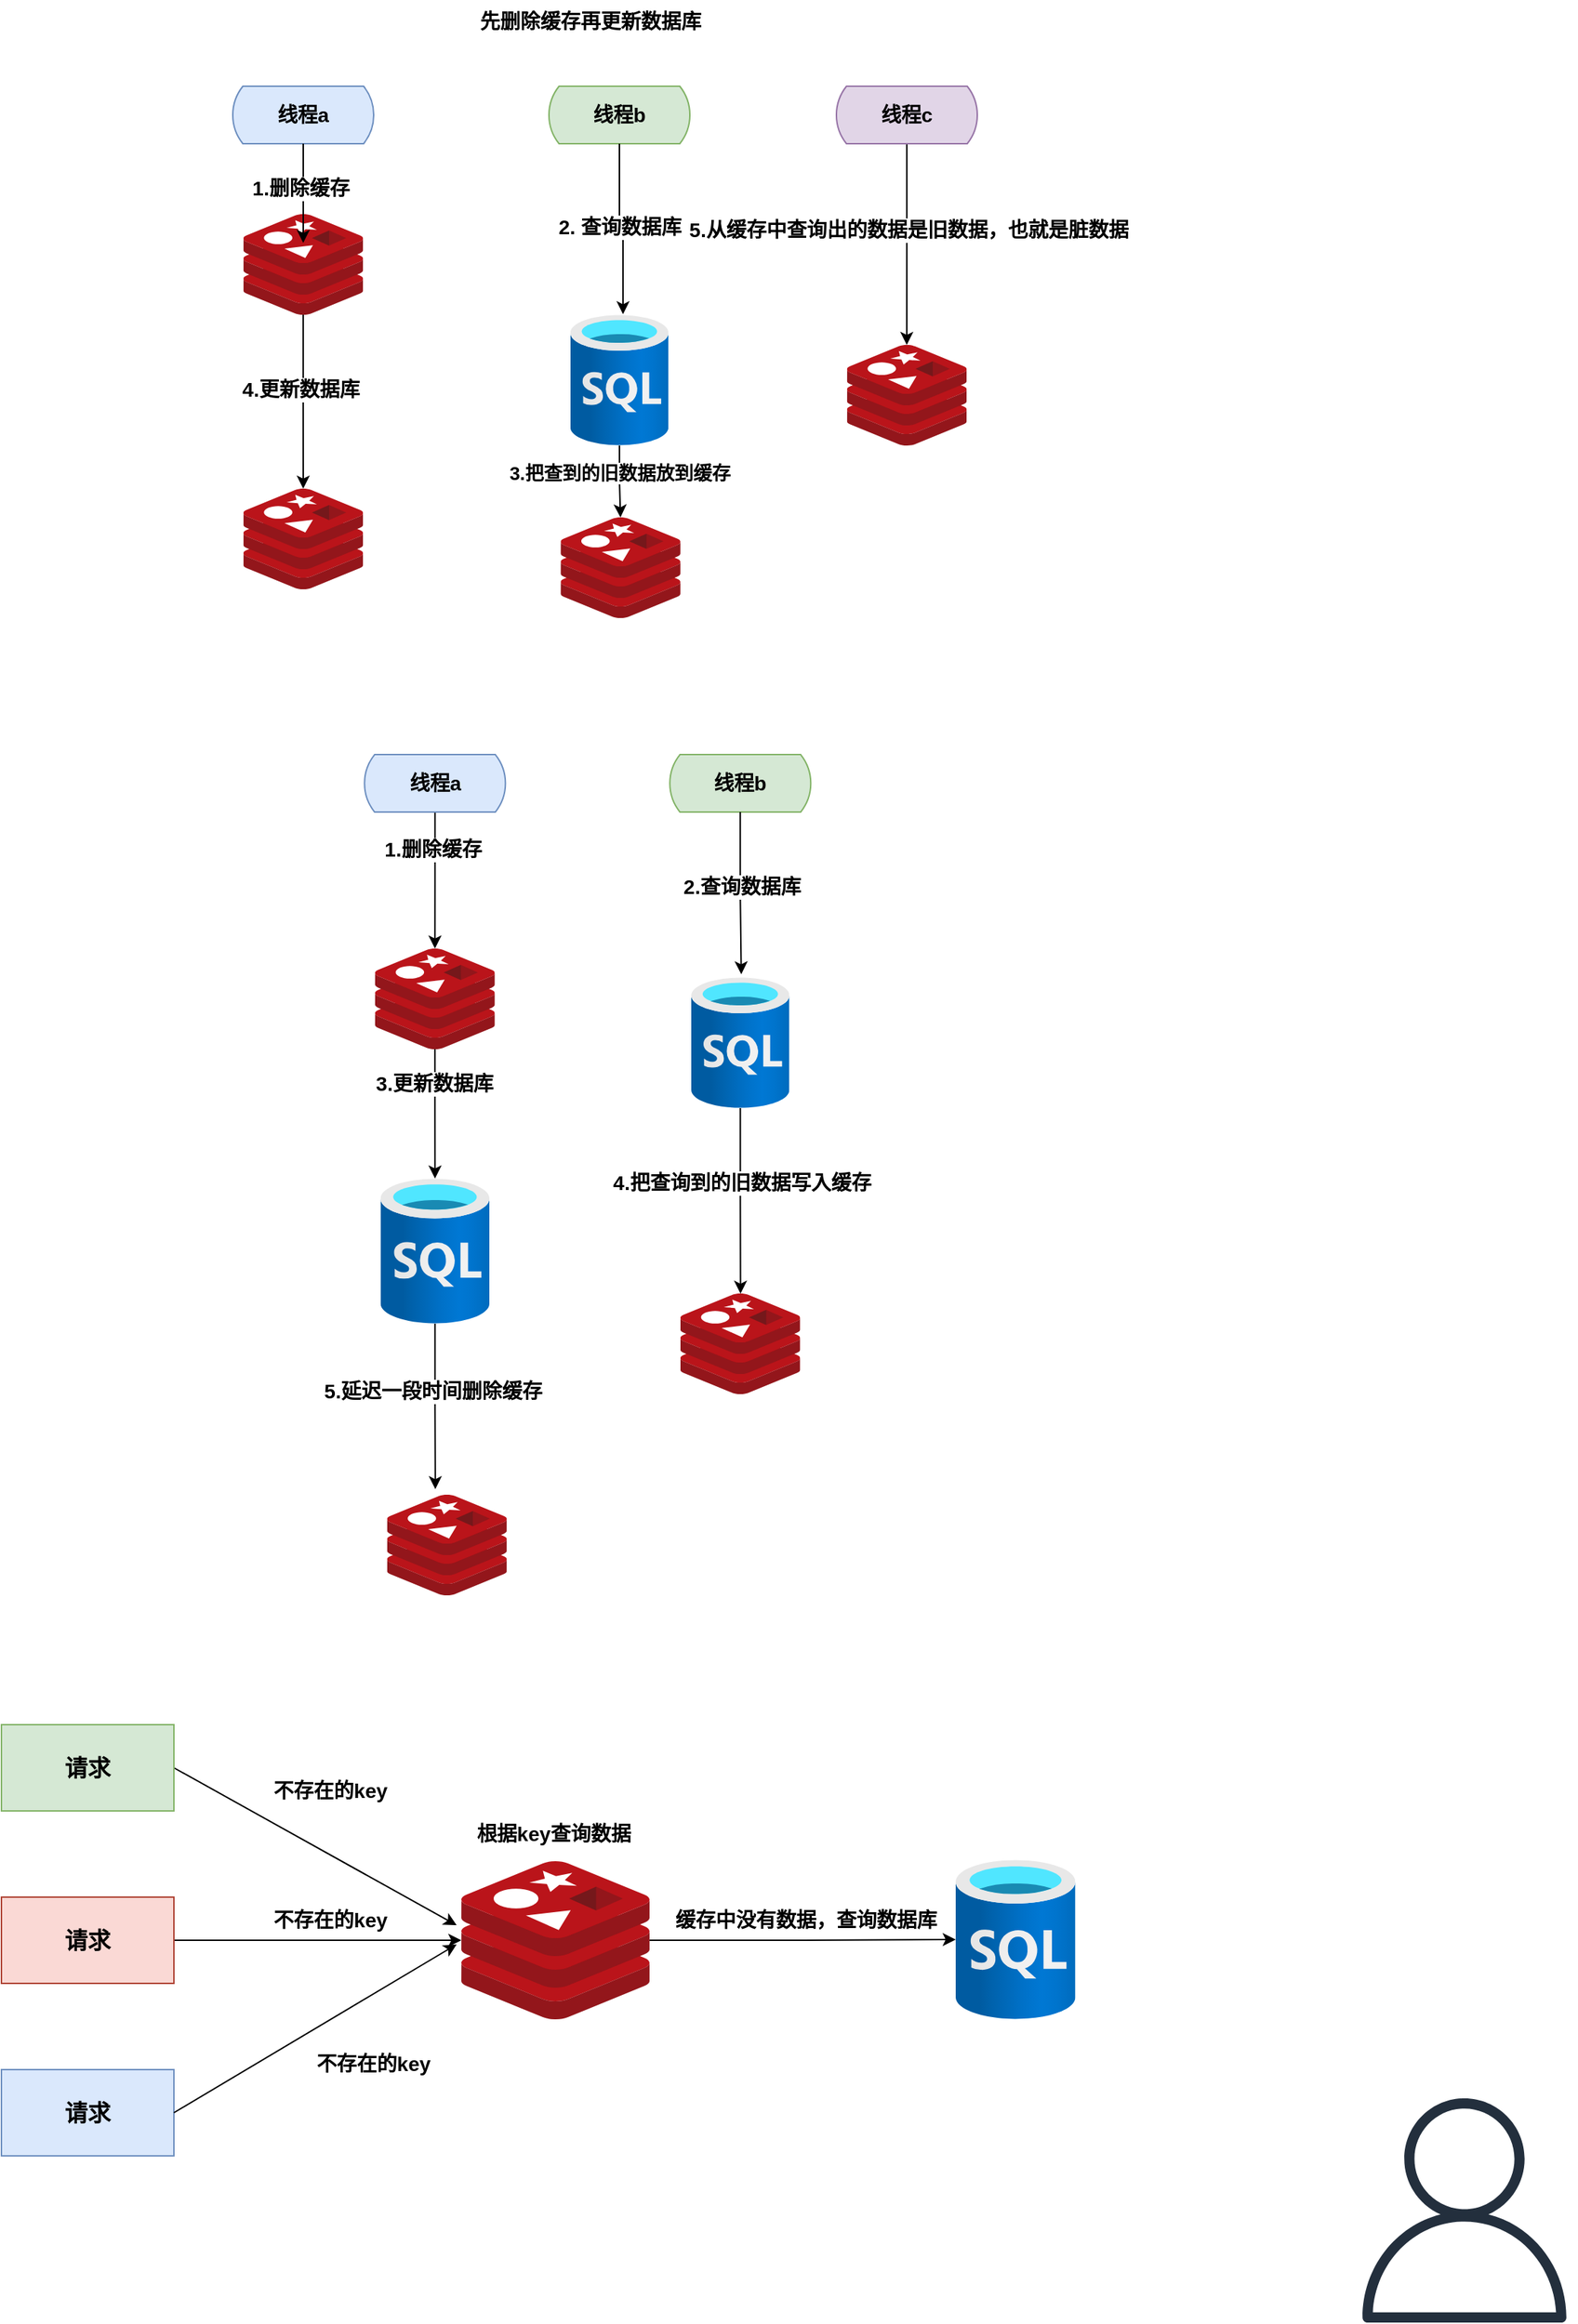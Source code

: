 <mxfile version="24.7.7" pages="2">
  <diagram name="缓存异常" id="L-yS8eXxWB2dS6Ozm62J">
    <mxGraphModel dx="868" dy="446" grid="1" gridSize="20" guides="1" tooltips="1" connect="1" arrows="1" fold="1" page="1" pageScale="1" pageWidth="827" pageHeight="1169" math="0" shadow="0">
      <root>
        <mxCell id="0" />
        <mxCell id="1" parent="0" />
        <mxCell id="fTpePGI21QQN22HlX_Q2-1" value="" style="image;sketch=0;aspect=fixed;html=1;points=[];align=center;fontSize=14;image=img/lib/mscae/Cache_Redis_Product.svg;fontStyle=1" vertex="1" parent="1">
          <mxGeometry x="188.33" y="189" width="83.33" height="70" as="geometry" />
        </mxCell>
        <mxCell id="fTpePGI21QQN22HlX_Q2-8" value="线程a" style="html=1;dashed=0;whiteSpace=wrap;shape=mxgraph.dfd.loop;fillColor=#dae8fc;strokeColor=#6c8ebf;fontSize=14;fontStyle=1" vertex="1" parent="1">
          <mxGeometry x="180" y="100" width="100" height="40" as="geometry" />
        </mxCell>
        <mxCell id="fTpePGI21QQN22HlX_Q2-9" value="线程b" style="html=1;dashed=0;whiteSpace=wrap;shape=mxgraph.dfd.loop;fillColor=#d5e8d4;strokeColor=#82b366;fontSize=14;fontStyle=1" vertex="1" parent="1">
          <mxGeometry x="400" y="100" width="100" height="40" as="geometry" />
        </mxCell>
        <mxCell id="fTpePGI21QQN22HlX_Q2-10" style="edgeStyle=orthogonalEdgeStyle;rounded=0;orthogonalLoop=1;jettySize=auto;html=1;entryX=0.5;entryY=0.286;entryDx=0;entryDy=0;entryPerimeter=0;fontSize=14;fontStyle=1" edge="1" parent="1" source="fTpePGI21QQN22HlX_Q2-8" target="fTpePGI21QQN22HlX_Q2-1">
          <mxGeometry relative="1" as="geometry" />
        </mxCell>
        <mxCell id="fTpePGI21QQN22HlX_Q2-11" value="1.删除缓存" style="edgeLabel;html=1;align=center;verticalAlign=middle;resizable=0;points=[];fontSize=14;fontStyle=1" vertex="1" connectable="0" parent="fTpePGI21QQN22HlX_Q2-10">
          <mxGeometry x="-0.115" y="-2" relative="1" as="geometry">
            <mxPoint as="offset" />
          </mxGeometry>
        </mxCell>
        <mxCell id="fTpePGI21QQN22HlX_Q2-54" style="edgeStyle=orthogonalEdgeStyle;rounded=0;orthogonalLoop=1;jettySize=auto;html=1;" edge="1" parent="1" source="fTpePGI21QQN22HlX_Q2-12" target="fTpePGI21QQN22HlX_Q2-53">
          <mxGeometry relative="1" as="geometry" />
        </mxCell>
        <mxCell id="fTpePGI21QQN22HlX_Q2-55" value="&lt;b&gt;&lt;font style=&quot;font-size: 13px;&quot;&gt;3.把查到的旧数据放到缓存&lt;/font&gt;&lt;/b&gt;" style="edgeLabel;html=1;align=center;verticalAlign=middle;resizable=0;points=[];" vertex="1" connectable="0" parent="fTpePGI21QQN22HlX_Q2-54">
          <mxGeometry x="-0.271" relative="1" as="geometry">
            <mxPoint as="offset" />
          </mxGeometry>
        </mxCell>
        <mxCell id="fTpePGI21QQN22HlX_Q2-12" value="" style="image;aspect=fixed;html=1;points=[];align=center;fontSize=14;image=img/lib/azure2/databases/SQL_Database.svg;fontStyle=1" vertex="1" parent="1">
          <mxGeometry x="415.87" y="259" width="68.25" height="91" as="geometry" />
        </mxCell>
        <mxCell id="fTpePGI21QQN22HlX_Q2-14" style="edgeStyle=orthogonalEdgeStyle;rounded=0;orthogonalLoop=1;jettySize=auto;html=1;entryX=0.537;entryY=-0.004;entryDx=0;entryDy=0;entryPerimeter=0;fontSize=14;fontStyle=1" edge="1" parent="1" source="fTpePGI21QQN22HlX_Q2-9" target="fTpePGI21QQN22HlX_Q2-12">
          <mxGeometry relative="1" as="geometry" />
        </mxCell>
        <mxCell id="fTpePGI21QQN22HlX_Q2-15" value="2. 查询数据库" style="edgeLabel;html=1;align=center;verticalAlign=middle;resizable=0;points=[];fontSize=14;fontStyle=1" vertex="1" connectable="0" parent="fTpePGI21QQN22HlX_Q2-14">
          <mxGeometry x="-0.096" y="3" relative="1" as="geometry">
            <mxPoint x="-3" y="3" as="offset" />
          </mxGeometry>
        </mxCell>
        <mxCell id="fTpePGI21QQN22HlX_Q2-18" value="" style="image;sketch=0;aspect=fixed;html=1;points=[];align=center;fontSize=14;image=img/lib/mscae/Cache_Redis_Product.svg;fontStyle=1" vertex="1" parent="1">
          <mxGeometry x="188.33" y="380" width="83.33" height="70" as="geometry" />
        </mxCell>
        <mxCell id="fTpePGI21QQN22HlX_Q2-19" style="edgeStyle=orthogonalEdgeStyle;rounded=0;orthogonalLoop=1;jettySize=auto;html=1;entryX=0.5;entryY=0;entryDx=0;entryDy=0;entryPerimeter=0;fontSize=14;fontStyle=1" edge="1" parent="1" source="fTpePGI21QQN22HlX_Q2-1" target="fTpePGI21QQN22HlX_Q2-18">
          <mxGeometry relative="1" as="geometry" />
        </mxCell>
        <mxCell id="fTpePGI21QQN22HlX_Q2-20" value="4.更新数据库" style="edgeLabel;html=1;align=center;verticalAlign=middle;resizable=0;points=[];fontSize=14;fontStyle=1" vertex="1" connectable="0" parent="fTpePGI21QQN22HlX_Q2-19">
          <mxGeometry x="-0.147" y="-2" relative="1" as="geometry">
            <mxPoint as="offset" />
          </mxGeometry>
        </mxCell>
        <mxCell id="fTpePGI21QQN22HlX_Q2-21" value="&lt;span style=&quot;font-size: 14px;&quot;&gt;&lt;font style=&quot;font-size: 14px;&quot;&gt;先删除缓存再更新数据库&lt;/font&gt;&lt;/span&gt;" style="text;html=1;align=center;verticalAlign=middle;whiteSpace=wrap;rounded=0;fontSize=14;fontStyle=1" vertex="1" parent="1">
          <mxGeometry x="320" y="40" width="220" height="30" as="geometry" />
        </mxCell>
        <mxCell id="fTpePGI21QQN22HlX_Q2-26" style="edgeStyle=orthogonalEdgeStyle;rounded=0;orthogonalLoop=1;jettySize=auto;html=1;fontSize=14;fontStyle=1" edge="1" parent="1" source="fTpePGI21QQN22HlX_Q2-22" target="fTpePGI21QQN22HlX_Q2-25">
          <mxGeometry relative="1" as="geometry" />
        </mxCell>
        <mxCell id="fTpePGI21QQN22HlX_Q2-27" value="5.从缓存中查询出的数据是旧数据，也就是脏数据" style="edgeLabel;html=1;align=center;verticalAlign=middle;resizable=0;points=[];fontSize=14;fontStyle=1" vertex="1" connectable="0" parent="fTpePGI21QQN22HlX_Q2-26">
          <mxGeometry x="-0.144" y="1" relative="1" as="geometry">
            <mxPoint as="offset" />
          </mxGeometry>
        </mxCell>
        <mxCell id="fTpePGI21QQN22HlX_Q2-22" value="线程c" style="html=1;dashed=0;whiteSpace=wrap;shape=mxgraph.dfd.loop;fillColor=#e1d5e7;strokeColor=#9673a6;fontSize=14;fontStyle=1" vertex="1" parent="1">
          <mxGeometry x="600" y="100" width="100" height="40" as="geometry" />
        </mxCell>
        <mxCell id="fTpePGI21QQN22HlX_Q2-25" value="" style="image;sketch=0;aspect=fixed;html=1;points=[];align=center;fontSize=14;image=img/lib/mscae/Cache_Redis_Product.svg;fontStyle=1" vertex="1" parent="1">
          <mxGeometry x="608.33" y="280" width="83.33" height="70" as="geometry" />
        </mxCell>
        <mxCell id="fTpePGI21QQN22HlX_Q2-30" style="edgeStyle=orthogonalEdgeStyle;rounded=0;orthogonalLoop=1;jettySize=auto;html=1;fontSize=14;fontStyle=1" edge="1" parent="1" source="fTpePGI21QQN22HlX_Q2-28" target="fTpePGI21QQN22HlX_Q2-29">
          <mxGeometry relative="1" as="geometry" />
        </mxCell>
        <mxCell id="fTpePGI21QQN22HlX_Q2-31" value="1.删除缓存" style="edgeLabel;html=1;align=center;verticalAlign=middle;resizable=0;points=[];fontSize=14;fontStyle=1" vertex="1" connectable="0" parent="fTpePGI21QQN22HlX_Q2-30">
          <mxGeometry x="-0.465" y="-2" relative="1" as="geometry">
            <mxPoint as="offset" />
          </mxGeometry>
        </mxCell>
        <mxCell id="fTpePGI21QQN22HlX_Q2-28" value="线程a" style="html=1;dashed=0;whiteSpace=wrap;shape=mxgraph.dfd.loop;fillColor=#dae8fc;strokeColor=#6c8ebf;fontSize=14;fontStyle=1" vertex="1" parent="1">
          <mxGeometry x="271.66" y="565" width="100" height="40" as="geometry" />
        </mxCell>
        <mxCell id="fTpePGI21QQN22HlX_Q2-47" style="edgeStyle=orthogonalEdgeStyle;rounded=0;orthogonalLoop=1;jettySize=auto;html=1;fontSize=14;fontStyle=1" edge="1" parent="1" source="fTpePGI21QQN22HlX_Q2-29" target="fTpePGI21QQN22HlX_Q2-45">
          <mxGeometry relative="1" as="geometry" />
        </mxCell>
        <mxCell id="fTpePGI21QQN22HlX_Q2-48" value="3.更新数据库" style="edgeLabel;html=1;align=center;verticalAlign=middle;resizable=0;points=[];fontSize=14;fontStyle=1" vertex="1" connectable="0" parent="fTpePGI21QQN22HlX_Q2-47">
          <mxGeometry x="-0.481" y="-1" relative="1" as="geometry">
            <mxPoint as="offset" />
          </mxGeometry>
        </mxCell>
        <mxCell id="fTpePGI21QQN22HlX_Q2-29" value="" style="image;sketch=0;aspect=fixed;html=1;points=[];align=center;fontSize=14;image=img/lib/mscae/Cache_Redis_Product.svg;fontStyle=1" vertex="1" parent="1">
          <mxGeometry x="279.99" y="700" width="83.33" height="70" as="geometry" />
        </mxCell>
        <mxCell id="fTpePGI21QQN22HlX_Q2-32" value="线程b" style="html=1;dashed=0;whiteSpace=wrap;shape=mxgraph.dfd.loop;fillColor=#d5e8d4;strokeColor=#82b366;fontSize=14;fontStyle=1" vertex="1" parent="1">
          <mxGeometry x="484.12" y="565" width="100" height="40" as="geometry" />
        </mxCell>
        <mxCell id="fTpePGI21QQN22HlX_Q2-36" value="" style="image;aspect=fixed;html=1;points=[];align=center;fontSize=14;image=img/lib/azure2/databases/SQL_Database.svg;fontStyle=1" vertex="1" parent="1">
          <mxGeometry x="500" y="720" width="68.25" height="91" as="geometry" />
        </mxCell>
        <mxCell id="fTpePGI21QQN22HlX_Q2-39" style="edgeStyle=orthogonalEdgeStyle;rounded=0;orthogonalLoop=1;jettySize=auto;html=1;entryX=0.51;entryY=-0.023;entryDx=0;entryDy=0;entryPerimeter=0;fontSize=14;fontStyle=1" edge="1" parent="1" source="fTpePGI21QQN22HlX_Q2-32" target="fTpePGI21QQN22HlX_Q2-36">
          <mxGeometry relative="1" as="geometry" />
        </mxCell>
        <mxCell id="fTpePGI21QQN22HlX_Q2-40" value="2.查询数据库" style="edgeLabel;html=1;align=center;verticalAlign=middle;resizable=0;points=[];fontSize=14;fontStyle=1" vertex="1" connectable="0" parent="fTpePGI21QQN22HlX_Q2-39">
          <mxGeometry x="-0.088" y="1" relative="1" as="geometry">
            <mxPoint as="offset" />
          </mxGeometry>
        </mxCell>
        <mxCell id="fTpePGI21QQN22HlX_Q2-41" value="" style="image;sketch=0;aspect=fixed;html=1;points=[];align=center;fontSize=14;image=img/lib/mscae/Cache_Redis_Product.svg;fontStyle=1" vertex="1" parent="1">
          <mxGeometry x="492.45" y="940" width="83.33" height="70" as="geometry" />
        </mxCell>
        <mxCell id="fTpePGI21QQN22HlX_Q2-42" style="edgeStyle=orthogonalEdgeStyle;rounded=0;orthogonalLoop=1;jettySize=auto;html=1;entryX=0.502;entryY=0.002;entryDx=0;entryDy=0;entryPerimeter=0;fontSize=14;fontStyle=1" edge="1" parent="1" source="fTpePGI21QQN22HlX_Q2-36" target="fTpePGI21QQN22HlX_Q2-41">
          <mxGeometry relative="1" as="geometry" />
        </mxCell>
        <mxCell id="fTpePGI21QQN22HlX_Q2-43" value="4.把查询到的旧数据写入缓存" style="edgeLabel;html=1;align=center;verticalAlign=middle;resizable=0;points=[];fontSize=14;fontStyle=1" vertex="1" connectable="0" parent="fTpePGI21QQN22HlX_Q2-42">
          <mxGeometry x="-0.196" y="2" relative="1" as="geometry">
            <mxPoint x="-1" as="offset" />
          </mxGeometry>
        </mxCell>
        <mxCell id="fTpePGI21QQN22HlX_Q2-45" value="" style="image;aspect=fixed;html=1;points=[];align=center;fontSize=14;image=img/lib/azure2/databases/SQL_Database.svg;fontStyle=1" vertex="1" parent="1">
          <mxGeometry x="283.79" y="860" width="75.75" height="101" as="geometry" />
        </mxCell>
        <mxCell id="fTpePGI21QQN22HlX_Q2-50" value="" style="image;sketch=0;aspect=fixed;html=1;points=[];align=center;fontSize=14;image=img/lib/mscae/Cache_Redis_Product.svg;fontStyle=1" vertex="1" parent="1">
          <mxGeometry x="288.33" y="1080" width="83.33" height="70" as="geometry" />
        </mxCell>
        <mxCell id="fTpePGI21QQN22HlX_Q2-51" style="edgeStyle=orthogonalEdgeStyle;rounded=0;orthogonalLoop=1;jettySize=auto;html=1;entryX=0.403;entryY=-0.055;entryDx=0;entryDy=0;entryPerimeter=0;fontSize=14;fontStyle=1" edge="1" parent="1" source="fTpePGI21QQN22HlX_Q2-45" target="fTpePGI21QQN22HlX_Q2-50">
          <mxGeometry relative="1" as="geometry" />
        </mxCell>
        <mxCell id="fTpePGI21QQN22HlX_Q2-52" value="5.延迟一段时间删除缓存" style="edgeLabel;html=1;align=center;verticalAlign=middle;resizable=0;points=[];fontSize=14;fontStyle=1" vertex="1" connectable="0" parent="fTpePGI21QQN22HlX_Q2-51">
          <mxGeometry x="-0.209" y="-2" relative="1" as="geometry">
            <mxPoint y="1" as="offset" />
          </mxGeometry>
        </mxCell>
        <mxCell id="fTpePGI21QQN22HlX_Q2-53" value="" style="image;sketch=0;aspect=fixed;html=1;points=[];align=center;fontSize=14;image=img/lib/mscae/Cache_Redis_Product.svg;fontStyle=1" vertex="1" parent="1">
          <mxGeometry x="409.12" y="400" width="83.33" height="70" as="geometry" />
        </mxCell>
        <mxCell id="fTpePGI21QQN22HlX_Q2-73" style="rounded=0;orthogonalLoop=1;jettySize=auto;html=1;entryX=-0.025;entryY=0.405;entryDx=0;entryDy=0;entryPerimeter=0;exitX=1;exitY=0.5;exitDx=0;exitDy=0;" edge="1" parent="1" source="fTpePGI21QQN22HlX_Q2-56" target="fTpePGI21QQN22HlX_Q2-59">
          <mxGeometry relative="1" as="geometry" />
        </mxCell>
        <mxCell id="fTpePGI21QQN22HlX_Q2-56" value="&lt;span style=&quot;font-size: 16px;&quot;&gt;&lt;b&gt;请求&lt;/b&gt;&lt;/span&gt;" style="rounded=0;whiteSpace=wrap;html=1;fillColor=#d5e8d4;strokeColor=#82b366;" vertex="1" parent="1">
          <mxGeometry x="20" y="1240" width="120" height="60" as="geometry" />
        </mxCell>
        <mxCell id="fTpePGI21QQN22HlX_Q2-61" style="edgeStyle=orthogonalEdgeStyle;rounded=0;orthogonalLoop=1;jettySize=auto;html=1;" edge="1" parent="1" source="fTpePGI21QQN22HlX_Q2-57" target="fTpePGI21QQN22HlX_Q2-59">
          <mxGeometry relative="1" as="geometry" />
        </mxCell>
        <mxCell id="fTpePGI21QQN22HlX_Q2-57" value="&lt;span style=&quot;font-size: 16px;&quot;&gt;&lt;b&gt;请求&lt;/b&gt;&lt;/span&gt;" style="rounded=0;whiteSpace=wrap;html=1;fillColor=#fad9d5;strokeColor=#ae4132;" vertex="1" parent="1">
          <mxGeometry x="20" y="1360" width="120" height="60" as="geometry" />
        </mxCell>
        <mxCell id="fTpePGI21QQN22HlX_Q2-58" value="&lt;span style=&quot;font-size: 16px;&quot;&gt;&lt;b&gt;请求&lt;/b&gt;&lt;/span&gt;" style="rounded=0;whiteSpace=wrap;html=1;fillColor=#dae8fc;strokeColor=#6c8ebf;" vertex="1" parent="1">
          <mxGeometry x="20" y="1480" width="120" height="60" as="geometry" />
        </mxCell>
        <mxCell id="fTpePGI21QQN22HlX_Q2-78" style="edgeStyle=orthogonalEdgeStyle;rounded=0;orthogonalLoop=1;jettySize=auto;html=1;" edge="1" parent="1" source="fTpePGI21QQN22HlX_Q2-59" target="fTpePGI21QQN22HlX_Q2-76">
          <mxGeometry relative="1" as="geometry" />
        </mxCell>
        <mxCell id="fTpePGI21QQN22HlX_Q2-59" value="" style="image;sketch=0;aspect=fixed;html=1;points=[];align=center;fontSize=12;image=img/lib/mscae/Cache_Redis_Product.svg;" vertex="1" parent="1">
          <mxGeometry x="340" y="1335" width="130.96" height="110" as="geometry" />
        </mxCell>
        <mxCell id="fTpePGI21QQN22HlX_Q2-67" style="rounded=0;orthogonalLoop=1;jettySize=auto;html=1;entryX=-0.025;entryY=0.526;entryDx=0;entryDy=0;entryPerimeter=0;exitX=1;exitY=0.5;exitDx=0;exitDy=0;" edge="1" parent="1" source="fTpePGI21QQN22HlX_Q2-58" target="fTpePGI21QQN22HlX_Q2-59">
          <mxGeometry relative="1" as="geometry" />
        </mxCell>
        <mxCell id="fTpePGI21QQN22HlX_Q2-68" value="&lt;b style=&quot;&quot;&gt;&lt;font style=&quot;font-size: 14px;&quot;&gt;不存在的key&lt;/font&gt;&lt;/b&gt;" style="text;html=1;align=center;verticalAlign=middle;whiteSpace=wrap;rounded=0;fontSize=18;" vertex="1" parent="1">
          <mxGeometry x="197.54" y="1270" width="102" height="30" as="geometry" />
        </mxCell>
        <mxCell id="fTpePGI21QQN22HlX_Q2-69" value="&lt;b style=&quot;&quot;&gt;&lt;font style=&quot;font-size: 14px;&quot;&gt;不存在的key&lt;/font&gt;&lt;/b&gt;" style="text;html=1;align=center;verticalAlign=middle;whiteSpace=wrap;rounded=0;fontSize=18;" vertex="1" parent="1">
          <mxGeometry x="197.54" y="1360" width="102" height="30" as="geometry" />
        </mxCell>
        <mxCell id="fTpePGI21QQN22HlX_Q2-70" value="&lt;b style=&quot;&quot;&gt;&lt;font style=&quot;font-size: 14px;&quot;&gt;不存在的key&lt;/font&gt;&lt;/b&gt;" style="text;html=1;align=center;verticalAlign=middle;whiteSpace=wrap;rounded=0;fontSize=18;" vertex="1" parent="1">
          <mxGeometry x="228.33" y="1460" width="102" height="30" as="geometry" />
        </mxCell>
        <mxCell id="fTpePGI21QQN22HlX_Q2-74" value="&lt;b style=&quot;&quot;&gt;&lt;font style=&quot;font-size: 14px;&quot;&gt;根据key查询数据&lt;/font&gt;&lt;/b&gt;" style="text;html=1;align=center;verticalAlign=middle;whiteSpace=wrap;rounded=0;fontSize=18;" vertex="1" parent="1">
          <mxGeometry x="349.12" y="1300" width="110.88" height="30" as="geometry" />
        </mxCell>
        <mxCell id="fTpePGI21QQN22HlX_Q2-76" value="" style="image;aspect=fixed;html=1;points=[];align=center;fontSize=12;image=img/lib/azure2/databases/SQL_Database.svg;" vertex="1" parent="1">
          <mxGeometry x="684" y="1334" width="83.25" height="111" as="geometry" />
        </mxCell>
        <mxCell id="fTpePGI21QQN22HlX_Q2-77" value="&lt;b style=&quot;&quot;&gt;&lt;font style=&quot;font-size: 14px;&quot;&gt;缓存中没有数据，查询数据库&lt;/font&gt;&lt;/b&gt;" style="text;html=1;align=center;verticalAlign=middle;whiteSpace=wrap;rounded=0;fontSize=18;" vertex="1" parent="1">
          <mxGeometry x="480" y="1360" width="200" height="30" as="geometry" />
        </mxCell>
        <mxCell id="fTpePGI21QQN22HlX_Q2-79" value="" style="sketch=0;outlineConnect=0;fontColor=#232F3E;gradientColor=none;fillColor=#232F3D;strokeColor=none;dashed=0;verticalLabelPosition=bottom;verticalAlign=top;align=center;html=1;fontSize=12;fontStyle=0;aspect=fixed;pointerEvents=1;shape=mxgraph.aws4.user;fontFamily=Helvetica;" vertex="1" parent="1">
          <mxGeometry x="960" y="1500" width="156" height="156" as="geometry" />
        </mxCell>
      </root>
    </mxGraphModel>
  </diagram>
  <diagram id="vKCKUvT52S0gTjy9sr-u" name="主从复制">
    <mxGraphModel dx="1042" dy="531" grid="1" gridSize="10" guides="1" tooltips="1" connect="1" arrows="1" fold="1" page="1" pageScale="1" pageWidth="1654" pageHeight="2336" math="0" shadow="0">
      <root>
        <mxCell id="0" />
        <mxCell id="1" parent="0" />
        <mxCell id="VOs9-B3mEHaKXeoQsv4L-8" style="rounded=0;orthogonalLoop=1;jettySize=auto;html=1;" edge="1" parent="1" source="VOs9-B3mEHaKXeoQsv4L-1" target="VOs9-B3mEHaKXeoQsv4L-6">
          <mxGeometry relative="1" as="geometry" />
        </mxCell>
        <mxCell id="VOs9-B3mEHaKXeoQsv4L-9" style="edgeStyle=orthogonalEdgeStyle;rounded=0;orthogonalLoop=1;jettySize=auto;html=1;" edge="1" parent="1" source="VOs9-B3mEHaKXeoQsv4L-1" target="VOs9-B3mEHaKXeoQsv4L-7">
          <mxGeometry relative="1" as="geometry" />
        </mxCell>
        <mxCell id="VOs9-B3mEHaKXeoQsv4L-11" style="rounded=0;orthogonalLoop=1;jettySize=auto;html=1;" edge="1" parent="1" source="VOs9-B3mEHaKXeoQsv4L-1" target="VOs9-B3mEHaKXeoQsv4L-10">
          <mxGeometry relative="1" as="geometry" />
        </mxCell>
        <mxCell id="VOs9-B3mEHaKXeoQsv4L-1" value="" style="image;sketch=0;aspect=fixed;html=1;points=[];align=center;fontSize=12;image=img/lib/mscae/Cache_Redis_Product.svg;" vertex="1" parent="1">
          <mxGeometry x="367.86" y="140" width="83.34" height="70" as="geometry" />
        </mxCell>
        <mxCell id="VOs9-B3mEHaKXeoQsv4L-2" value="&lt;b style=&quot;font-size: 18px;&quot;&gt;&lt;font style=&quot;font-size: 18px;&quot;&gt;master(负责收集数据，写)&lt;/font&gt;&lt;/b&gt;" style="text;html=1;align=center;verticalAlign=middle;whiteSpace=wrap;rounded=0;fontSize=18;" vertex="1" parent="1">
          <mxGeometry x="309.27" y="100" width="231.47" height="30" as="geometry" />
        </mxCell>
        <mxCell id="VOs9-B3mEHaKXeoQsv4L-6" value="" style="image;sketch=0;aspect=fixed;html=1;points=[];align=center;fontSize=12;image=img/lib/mscae/Cache_Redis_Product.svg;" vertex="1" parent="1">
          <mxGeometry x="210" y="310" width="83.34" height="70" as="geometry" />
        </mxCell>
        <mxCell id="VOs9-B3mEHaKXeoQsv4L-7" value="" style="image;sketch=0;aspect=fixed;html=1;points=[];align=center;fontSize=12;image=img/lib/mscae/Cache_Redis_Product.svg;" vertex="1" parent="1">
          <mxGeometry x="367.86" y="330" width="83.34" height="70" as="geometry" />
        </mxCell>
        <mxCell id="VOs9-B3mEHaKXeoQsv4L-10" value="" style="image;sketch=0;aspect=fixed;html=1;points=[];align=center;fontSize=12;image=img/lib/mscae/Cache_Redis_Product.svg;" vertex="1" parent="1">
          <mxGeometry x="540" y="290" width="83.34" height="70" as="geometry" />
        </mxCell>
        <mxCell id="VOs9-B3mEHaKXeoQsv4L-12" value="&lt;b style=&quot;font-size: 18px;&quot;&gt;&lt;font style=&quot;font-size: 18px;&quot;&gt;slave&lt;/font&gt;&lt;/b&gt;" style="text;html=1;align=center;verticalAlign=middle;whiteSpace=wrap;rounded=0;fontSize=18;" vertex="1" parent="1">
          <mxGeometry x="358.53" y="410" width="102" height="30" as="geometry" />
        </mxCell>
        <mxCell id="VOs9-B3mEHaKXeoQsv4L-13" value="&lt;b style=&quot;font-size: 18px;&quot;&gt;&lt;font style=&quot;font-size: 18px;&quot;&gt;slave&lt;/font&gt;&lt;/b&gt;" style="text;html=1;align=center;verticalAlign=middle;whiteSpace=wrap;rounded=0;fontSize=18;" vertex="1" parent="1">
          <mxGeometry x="180" y="390" width="102" height="30" as="geometry" />
        </mxCell>
        <mxCell id="VOs9-B3mEHaKXeoQsv4L-14" value="&lt;b style=&quot;font-size: 18px;&quot;&gt;&lt;font style=&quot;font-size: 18px;&quot;&gt;slave&lt;/font&gt;&lt;/b&gt;" style="text;html=1;align=center;verticalAlign=middle;whiteSpace=wrap;rounded=0;fontSize=18;" vertex="1" parent="1">
          <mxGeometry x="580" y="380" width="102" height="30" as="geometry" />
        </mxCell>
        <mxCell id="VOs9-B3mEHaKXeoQsv4L-15" value="&lt;b&gt;&lt;font style=&quot;font-size: 24px;&quot;&gt;master:数据的提供方，主服务器&lt;/font&gt;&lt;/b&gt;" style="shape=note;whiteSpace=wrap;html=1;backgroundOutline=1;darkOpacity=0.05;fillColor=#fad7ac;strokeColor=#b46504;" vertex="1" parent="1">
          <mxGeometry x="200" y="40" width="450" height="55" as="geometry" />
        </mxCell>
        <mxCell id="VOs9-B3mEHaKXeoQsv4L-16" value="&lt;b&gt;&lt;font style=&quot;font-size: 24px;&quot;&gt;slave:数据的接收方，从服务器&lt;/font&gt;&lt;/b&gt;" style="shape=note;whiteSpace=wrap;html=1;backgroundOutline=1;darkOpacity=0.05;fillColor=#d5e8d4;strokeColor=#82b366;direction=west;" vertex="1" parent="1">
          <mxGeometry x="180" y="460" width="540" height="50" as="geometry" />
        </mxCell>
        <mxCell id="VOs9-B3mEHaKXeoQsv4L-17" value="&lt;b style=&quot;font-size: 18px;&quot;&gt;&lt;font style=&quot;font-size: 18px;&quot;&gt;数据同步&lt;/font&gt;&lt;/b&gt;" style="text;html=1;align=center;verticalAlign=middle;whiteSpace=wrap;rounded=0;fontSize=18;" vertex="1" parent="1">
          <mxGeometry x="230" y="210" width="102" height="30" as="geometry" />
        </mxCell>
        <mxCell id="VOs9-B3mEHaKXeoQsv4L-18" value="&lt;b style=&quot;font-size: 18px;&quot;&gt;&lt;font style=&quot;font-size: 18px;&quot;&gt;负责提供数据(读)&lt;/font&gt;&lt;/b&gt;" style="text;html=1;align=center;verticalAlign=middle;whiteSpace=wrap;rounded=0;fontSize=18;" vertex="1" parent="1">
          <mxGeometry x="640" y="340" width="190" height="30" as="geometry" />
        </mxCell>
        <mxCell id="VOs9-B3mEHaKXeoQsv4L-19" value="&lt;b style=&quot;font-size: 18px;&quot;&gt;&lt;font color=&quot;#ff3333&quot; style=&quot;font-size: 18px;&quot;&gt;核心工作:把master的数据同步到slave&lt;/font&gt;&lt;/b&gt;" style="text;html=1;align=center;verticalAlign=middle;whiteSpace=wrap;rounded=0;fontSize=18;" vertex="1" parent="1">
          <mxGeometry x="570" y="160" width="190" height="30" as="geometry" />
        </mxCell>
        <mxCell id="VOs9-B3mEHaKXeoQsv4L-21" value="&lt;b style=&quot;font-size: 18px;&quot;&gt;&lt;font style=&quot;font-size: 18px;&quot;&gt;1个master可以有多个slave，1个slave只能对应一个master&lt;/font&gt;&lt;/b&gt;" style="text;html=1;align=center;verticalAlign=middle;whiteSpace=wrap;rounded=0;fontSize=18;" vertex="1" parent="1">
          <mxGeometry x="623.34" y="230" width="320" height="30" as="geometry" />
        </mxCell>
      </root>
    </mxGraphModel>
  </diagram>
</mxfile>
